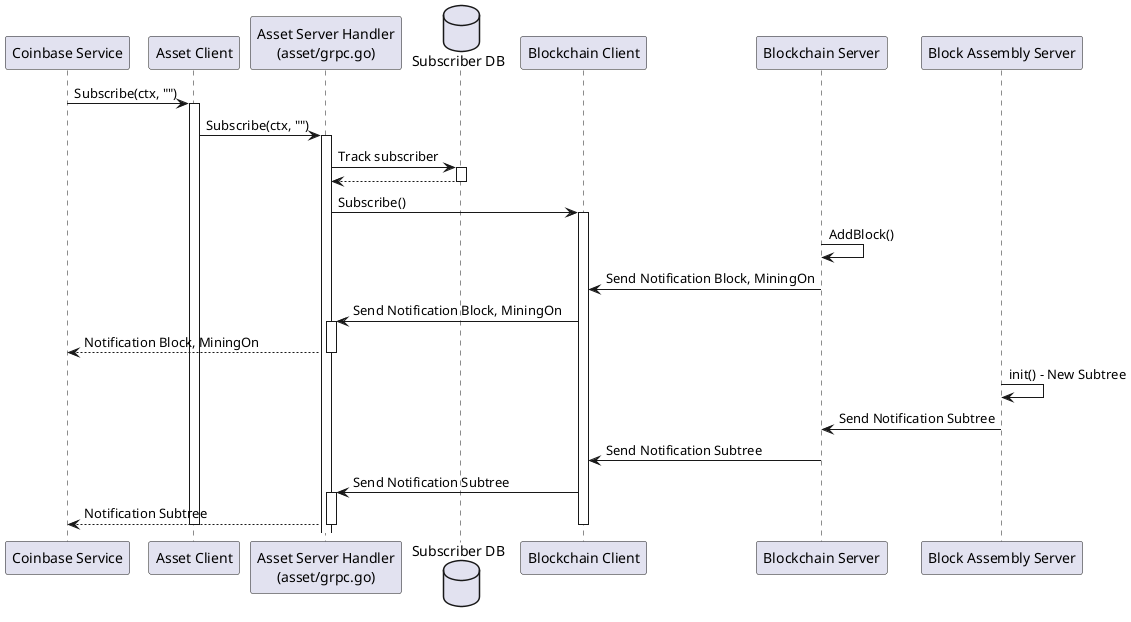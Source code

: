 @startuml
participant "Coinbase Service" as Coinbase
participant "Asset Client" as AssetClient
participant "Asset Server Handler\n(asset/grpc.go)" as AssetServer
database "Subscriber DB" as SubDB
participant "Blockchain Client" as BlockchainClient
participant "Blockchain Server" as BlockchainServer
participant "Block Assembly Server" as BlockAssemblyServer

Coinbase -> AssetClient : Subscribe(ctx, "")
activate AssetClient
AssetClient -> AssetServer : Subscribe(ctx, "")
activate AssetServer

AssetServer -> SubDB : Track subscriber
activate SubDB
SubDB --> AssetServer
deactivate SubDB

AssetServer -> BlockchainClient : Subscribe()
activate BlockchainClient

BlockchainServer -> BlockchainServer : AddBlock()
BlockchainServer -> BlockchainClient : Send Notification Block, MiningOn
BlockchainClient -> AssetServer : Send Notification Block, MiningOn
activate AssetServer
AssetServer --> Coinbase : Notification Block, MiningOn
deactivate AssetServer

BlockAssemblyServer -> BlockAssemblyServer : init() - New Subtree
BlockAssemblyServer -> BlockchainServer : Send Notification Subtree
BlockchainServer -> BlockchainClient : Send Notification Subtree
BlockchainClient -> AssetServer : Send Notification Subtree

activate AssetServer
AssetServer --> Coinbase : Notification Subtree


deactivate BlockchainClient

deactivate AssetServer

deactivate AssetClient
@enduml
